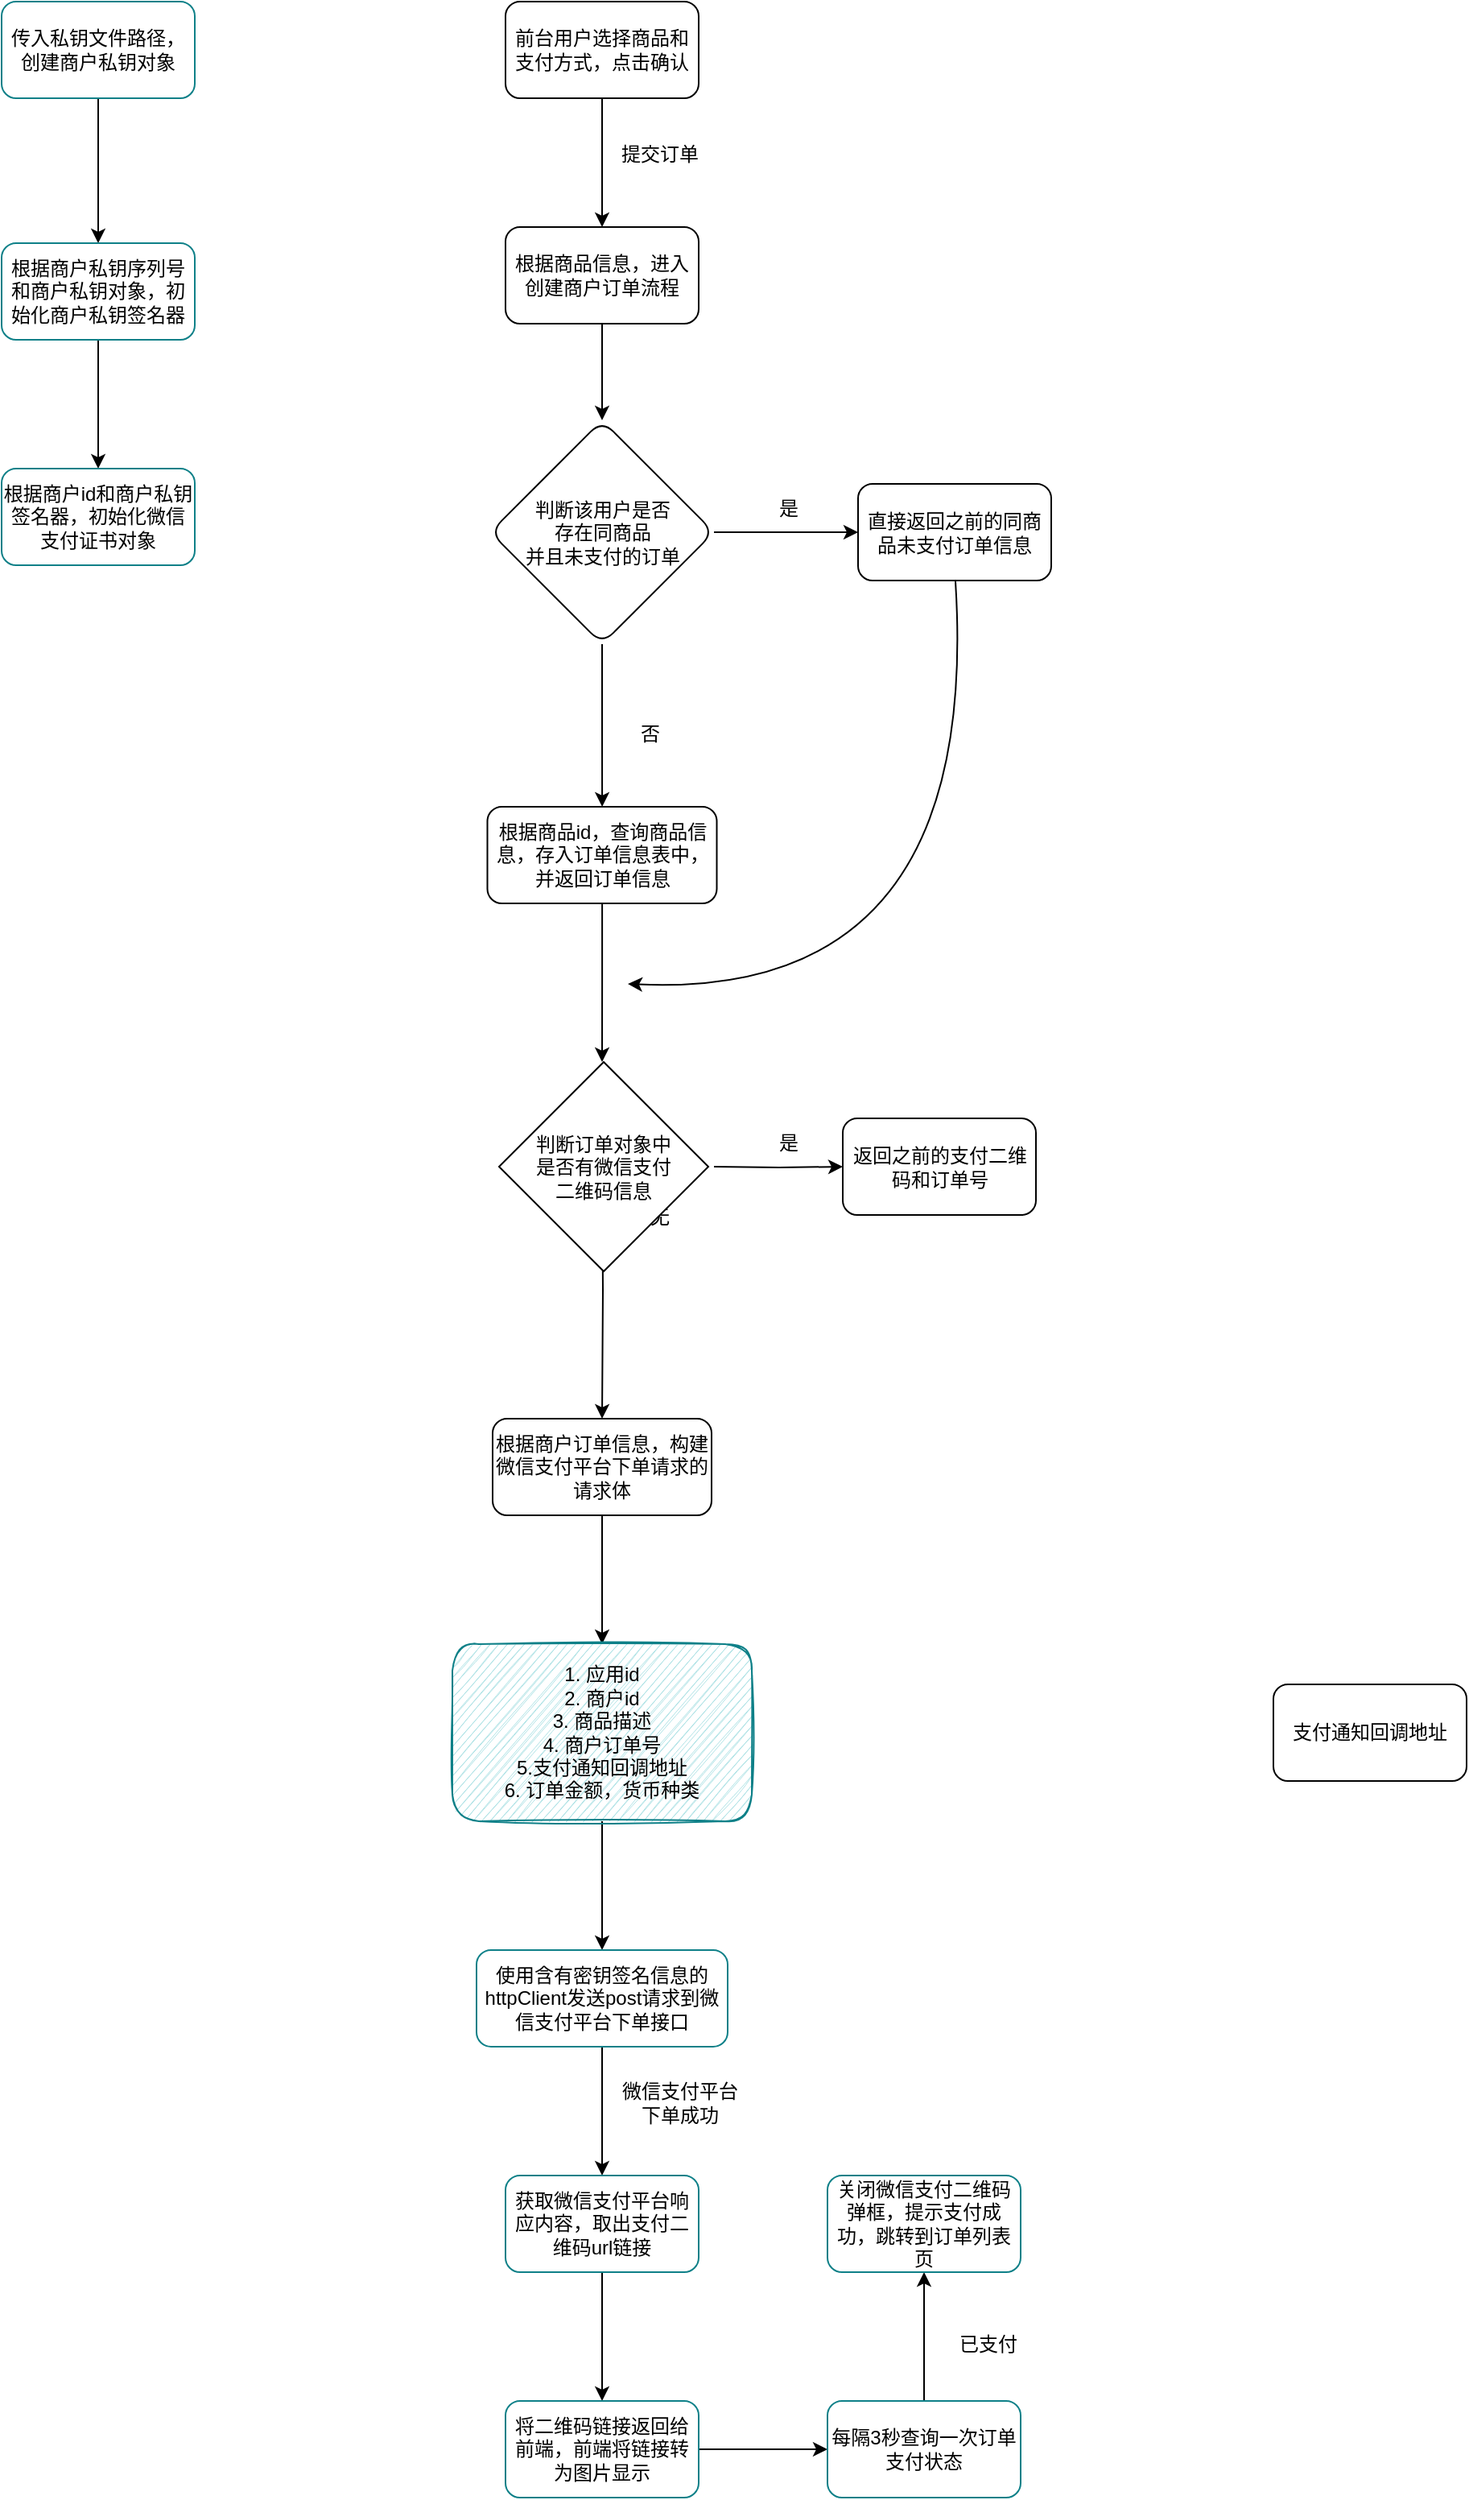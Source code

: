 <mxfile version="16.0.0" type="github">
  <diagram id="8AyKx_o5aTShNxiJ5CQn" name="Page-1">
    <mxGraphModel dx="1038" dy="579" grid="1" gridSize="10" guides="1" tooltips="1" connect="1" arrows="1" fold="1" page="1" pageScale="1" pageWidth="1169" pageHeight="1654" math="0" shadow="0">
      <root>
        <mxCell id="0" />
        <mxCell id="1" parent="0" />
        <mxCell id="OW42SGyRE-5bfpf_GYGi-3" value="" style="edgeStyle=orthogonalEdgeStyle;rounded=0;orthogonalLoop=1;jettySize=auto;html=1;" parent="1" source="OW42SGyRE-5bfpf_GYGi-1" target="OW42SGyRE-5bfpf_GYGi-2" edge="1">
          <mxGeometry relative="1" as="geometry" />
        </mxCell>
        <mxCell id="OW42SGyRE-5bfpf_GYGi-1" value="前台用户选择商品和支付方式，点击确认" style="rounded=1;whiteSpace=wrap;html=1;" parent="1" vertex="1">
          <mxGeometry x="513" y="10" width="120" height="60" as="geometry" />
        </mxCell>
        <mxCell id="OW42SGyRE-5bfpf_GYGi-7" value="" style="edgeStyle=orthogonalEdgeStyle;rounded=0;orthogonalLoop=1;jettySize=auto;html=1;" parent="1" source="OW42SGyRE-5bfpf_GYGi-2" target="OW42SGyRE-5bfpf_GYGi-6" edge="1">
          <mxGeometry relative="1" as="geometry" />
        </mxCell>
        <mxCell id="OW42SGyRE-5bfpf_GYGi-2" value="根据商品信息，进入创建商户订单流程" style="whiteSpace=wrap;html=1;rounded=1;" parent="1" vertex="1">
          <mxGeometry x="513" y="150" width="120" height="60" as="geometry" />
        </mxCell>
        <mxCell id="OW42SGyRE-5bfpf_GYGi-5" value="提交订单" style="text;html=1;strokeColor=none;fillColor=none;align=center;verticalAlign=middle;whiteSpace=wrap;rounded=0;" parent="1" vertex="1">
          <mxGeometry x="579" y="90" width="60" height="30" as="geometry" />
        </mxCell>
        <mxCell id="OW42SGyRE-5bfpf_GYGi-9" value="" style="edgeStyle=orthogonalEdgeStyle;rounded=0;orthogonalLoop=1;jettySize=auto;html=1;" parent="1" source="OW42SGyRE-5bfpf_GYGi-6" target="OW42SGyRE-5bfpf_GYGi-8" edge="1">
          <mxGeometry relative="1" as="geometry" />
        </mxCell>
        <mxCell id="OW42SGyRE-5bfpf_GYGi-12" value="" style="edgeStyle=orthogonalEdgeStyle;rounded=0;orthogonalLoop=1;jettySize=auto;html=1;" parent="1" source="OW42SGyRE-5bfpf_GYGi-6" target="OW42SGyRE-5bfpf_GYGi-11" edge="1">
          <mxGeometry relative="1" as="geometry" />
        </mxCell>
        <mxCell id="OW42SGyRE-5bfpf_GYGi-6" value="判断该用户是否&lt;br&gt;存在同商品&lt;br&gt;并且未支付的订单" style="rhombus;whiteSpace=wrap;html=1;rounded=1;" parent="1" vertex="1">
          <mxGeometry x="503.5" y="270" width="139" height="139" as="geometry" />
        </mxCell>
        <mxCell id="OW42SGyRE-5bfpf_GYGi-15" value="" style="edgeStyle=orthogonalEdgeStyle;rounded=0;orthogonalLoop=1;jettySize=auto;html=1;" parent="1" source="OW42SGyRE-5bfpf_GYGi-8" edge="1">
          <mxGeometry relative="1" as="geometry">
            <mxPoint x="573" y="668.5" as="targetPoint" />
          </mxGeometry>
        </mxCell>
        <mxCell id="OW42SGyRE-5bfpf_GYGi-8" value="根据商品id，查询商品信息，存入订单信息表中，并返回订单信息" style="whiteSpace=wrap;html=1;rounded=1;" parent="1" vertex="1">
          <mxGeometry x="501.75" y="510" width="142.5" height="60" as="geometry" />
        </mxCell>
        <mxCell id="OW42SGyRE-5bfpf_GYGi-10" value="否" style="text;html=1;strokeColor=none;fillColor=none;align=center;verticalAlign=middle;whiteSpace=wrap;rounded=0;" parent="1" vertex="1">
          <mxGeometry x="573" y="450" width="60" height="30" as="geometry" />
        </mxCell>
        <mxCell id="OW42SGyRE-5bfpf_GYGi-11" value="直接返回之前的同商品未支付订单信息" style="whiteSpace=wrap;html=1;rounded=1;" parent="1" vertex="1">
          <mxGeometry x="732" y="309.5" width="120" height="60" as="geometry" />
        </mxCell>
        <mxCell id="OW42SGyRE-5bfpf_GYGi-13" value="是" style="text;html=1;strokeColor=none;fillColor=none;align=center;verticalAlign=middle;whiteSpace=wrap;rounded=0;" parent="1" vertex="1">
          <mxGeometry x="659" y="309.5" width="60" height="30" as="geometry" />
        </mxCell>
        <mxCell id="OW42SGyRE-5bfpf_GYGi-18" value="" style="edgeStyle=orthogonalEdgeStyle;rounded=0;orthogonalLoop=1;jettySize=auto;html=1;" parent="1" target="OW42SGyRE-5bfpf_GYGi-17" edge="1">
          <mxGeometry relative="1" as="geometry">
            <mxPoint x="573" y="728.5" as="sourcePoint" />
          </mxGeometry>
        </mxCell>
        <mxCell id="OW42SGyRE-5bfpf_GYGi-21" value="" style="edgeStyle=orthogonalEdgeStyle;rounded=0;orthogonalLoop=1;jettySize=auto;html=1;" parent="1" target="OW42SGyRE-5bfpf_GYGi-20" edge="1">
          <mxGeometry relative="1" as="geometry">
            <mxPoint x="642.5" y="733.5" as="sourcePoint" />
          </mxGeometry>
        </mxCell>
        <mxCell id="OW42SGyRE-5bfpf_GYGi-16" value="" style="curved=1;endArrow=classic;html=1;rounded=0;" parent="1" edge="1">
          <mxGeometry width="50" height="50" relative="1" as="geometry">
            <mxPoint x="792.5" y="370" as="sourcePoint" />
            <mxPoint x="589" y="620" as="targetPoint" />
            <Array as="points">
              <mxPoint x="809" y="630" />
            </Array>
          </mxGeometry>
        </mxCell>
        <mxCell id="OW42SGyRE-5bfpf_GYGi-29" value="" style="edgeStyle=orthogonalEdgeStyle;rounded=0;orthogonalLoop=1;jettySize=auto;html=1;" parent="1" source="OW42SGyRE-5bfpf_GYGi-17" target="OW42SGyRE-5bfpf_GYGi-28" edge="1">
          <mxGeometry relative="1" as="geometry" />
        </mxCell>
        <mxCell id="OW42SGyRE-5bfpf_GYGi-17" value="根据商户订单信息，构建微信支付平台下单请求的请求体" style="whiteSpace=wrap;html=1;rounded=1;" parent="1" vertex="1">
          <mxGeometry x="505" y="890" width="136" height="60" as="geometry" />
        </mxCell>
        <mxCell id="OW42SGyRE-5bfpf_GYGi-19" value="无" style="text;html=1;strokeColor=none;fillColor=none;align=center;verticalAlign=middle;whiteSpace=wrap;rounded=0;" parent="1" vertex="1">
          <mxGeometry x="579" y="750" width="60" height="30" as="geometry" />
        </mxCell>
        <mxCell id="OW42SGyRE-5bfpf_GYGi-20" value="返回之前的支付二维码和订单号" style="whiteSpace=wrap;html=1;rounded=1;" parent="1" vertex="1">
          <mxGeometry x="722.5" y="703.5" width="120" height="60" as="geometry" />
        </mxCell>
        <mxCell id="OW42SGyRE-5bfpf_GYGi-22" value="&lt;span&gt;判断订单对象中&lt;br&gt;是否有微信支付&lt;br&gt;二维码信息&lt;/span&gt;" style="rhombus;whiteSpace=wrap;html=1;" parent="1" vertex="1">
          <mxGeometry x="509" y="668.5" width="130" height="130" as="geometry" />
        </mxCell>
        <mxCell id="OW42SGyRE-5bfpf_GYGi-23" value="是" style="text;html=1;strokeColor=none;fillColor=none;align=center;verticalAlign=middle;whiteSpace=wrap;rounded=0;" parent="1" vertex="1">
          <mxGeometry x="659" y="703.5" width="60" height="30" as="geometry" />
        </mxCell>
        <mxCell id="OW42SGyRE-5bfpf_GYGi-31" value="" style="edgeStyle=orthogonalEdgeStyle;rounded=0;orthogonalLoop=1;jettySize=auto;html=1;" parent="1" source="OW42SGyRE-5bfpf_GYGi-28" target="OW42SGyRE-5bfpf_GYGi-30" edge="1">
          <mxGeometry relative="1" as="geometry" />
        </mxCell>
        <mxCell id="OW42SGyRE-5bfpf_GYGi-28" value="&lt;span style=&quot;&quot;&gt;1. 应用id&lt;/span&gt;&lt;br style=&quot;&quot;&gt;&lt;span style=&quot;&quot;&gt;2. 商户id&lt;/span&gt;&lt;br style=&quot;&quot;&gt;&lt;span style=&quot;&quot;&gt;3. 商品描述&lt;/span&gt;&lt;br style=&quot;&quot;&gt;&lt;span style=&quot;&quot;&gt;4. 商户订单号&lt;/span&gt;&lt;br style=&quot;&quot;&gt;&lt;span style=&quot;&quot;&gt;5.支付通知回调地址&lt;/span&gt;&lt;br style=&quot;&quot;&gt;&lt;span style=&quot;&quot;&gt;6. 订单金额，货币种类&lt;/span&gt;" style="whiteSpace=wrap;html=1;rounded=1;fillColor=#b0e3e6;strokeColor=#0e8088;sketch=1;align=center;" parent="1" vertex="1">
          <mxGeometry x="480" y="1030" width="186" height="110" as="geometry" />
        </mxCell>
        <mxCell id="OW42SGyRE-5bfpf_GYGi-41" value="" style="edgeStyle=orthogonalEdgeStyle;rounded=0;orthogonalLoop=1;jettySize=auto;html=1;" parent="1" source="OW42SGyRE-5bfpf_GYGi-30" target="OW42SGyRE-5bfpf_GYGi-40" edge="1">
          <mxGeometry relative="1" as="geometry" />
        </mxCell>
        <mxCell id="OW42SGyRE-5bfpf_GYGi-30" value="使用含有密钥签名信息的httpClient发送post请求到微信支付平台下单接口" style="whiteSpace=wrap;html=1;fillColor=none;strokeColor=#0e8088;rounded=1;sketch=0;" parent="1" vertex="1">
          <mxGeometry x="495" y="1220" width="156" height="60" as="geometry" />
        </mxCell>
        <mxCell id="OW42SGyRE-5bfpf_GYGi-37" value="" style="edgeStyle=orthogonalEdgeStyle;rounded=0;orthogonalLoop=1;jettySize=auto;html=1;" parent="1" source="OW42SGyRE-5bfpf_GYGi-38" target="OW42SGyRE-5bfpf_GYGi-39" edge="1">
          <mxGeometry relative="1" as="geometry" />
        </mxCell>
        <mxCell id="OW42SGyRE-5bfpf_GYGi-38" value="传入私钥文件路径，创建商户私钥对象" style="whiteSpace=wrap;html=1;fillColor=none;strokeColor=#0e8088;rounded=1;sketch=0;" parent="1" vertex="1">
          <mxGeometry x="200" y="10" width="120" height="60" as="geometry" />
        </mxCell>
        <mxCell id="OW42SGyRE-5bfpf_GYGi-51" value="" style="edgeStyle=orthogonalEdgeStyle;rounded=0;orthogonalLoop=1;jettySize=auto;html=1;" parent="1" source="OW42SGyRE-5bfpf_GYGi-39" target="OW42SGyRE-5bfpf_GYGi-50" edge="1">
          <mxGeometry relative="1" as="geometry" />
        </mxCell>
        <mxCell id="OW42SGyRE-5bfpf_GYGi-39" value="根据商户私钥序列号和商户私钥对象，初始化商户私钥签名器" style="whiteSpace=wrap;html=1;fillColor=none;strokeColor=#0e8088;rounded=1;sketch=0;" parent="1" vertex="1">
          <mxGeometry x="200" y="160" width="120" height="60" as="geometry" />
        </mxCell>
        <mxCell id="OW42SGyRE-5bfpf_GYGi-44" value="" style="edgeStyle=orthogonalEdgeStyle;rounded=0;orthogonalLoop=1;jettySize=auto;html=1;" parent="1" source="OW42SGyRE-5bfpf_GYGi-40" target="OW42SGyRE-5bfpf_GYGi-43" edge="1">
          <mxGeometry relative="1" as="geometry" />
        </mxCell>
        <mxCell id="OW42SGyRE-5bfpf_GYGi-40" value="获取微信支付平台响应内容，取出支付二维码url链接" style="whiteSpace=wrap;html=1;fillColor=none;strokeColor=#0e8088;rounded=1;sketch=0;" parent="1" vertex="1">
          <mxGeometry x="513" y="1360" width="120" height="60" as="geometry" />
        </mxCell>
        <mxCell id="OW42SGyRE-5bfpf_GYGi-42" value="微信支付平台下单成功" style="text;html=1;strokeColor=none;fillColor=none;align=center;verticalAlign=middle;whiteSpace=wrap;rounded=0;sketch=0;" parent="1" vertex="1">
          <mxGeometry x="583" y="1300" width="77" height="30" as="geometry" />
        </mxCell>
        <mxCell id="OW42SGyRE-5bfpf_GYGi-46" value="" style="edgeStyle=orthogonalEdgeStyle;rounded=0;orthogonalLoop=1;jettySize=auto;html=1;" parent="1" source="OW42SGyRE-5bfpf_GYGi-43" target="OW42SGyRE-5bfpf_GYGi-45" edge="1">
          <mxGeometry relative="1" as="geometry" />
        </mxCell>
        <mxCell id="OW42SGyRE-5bfpf_GYGi-43" value="将二维码链接返回给前端，前端将链接转为图片显示" style="whiteSpace=wrap;html=1;fillColor=none;strokeColor=#0e8088;rounded=1;sketch=0;" parent="1" vertex="1">
          <mxGeometry x="513" y="1500" width="120" height="60" as="geometry" />
        </mxCell>
        <mxCell id="OW42SGyRE-5bfpf_GYGi-48" value="" style="edgeStyle=orthogonalEdgeStyle;rounded=0;orthogonalLoop=1;jettySize=auto;html=1;" parent="1" source="OW42SGyRE-5bfpf_GYGi-45" target="OW42SGyRE-5bfpf_GYGi-47" edge="1">
          <mxGeometry relative="1" as="geometry" />
        </mxCell>
        <mxCell id="OW42SGyRE-5bfpf_GYGi-45" value="每隔3秒查询一次订单支付状态" style="whiteSpace=wrap;html=1;fillColor=none;strokeColor=#0e8088;rounded=1;sketch=0;" parent="1" vertex="1">
          <mxGeometry x="713" y="1500" width="120" height="60" as="geometry" />
        </mxCell>
        <mxCell id="OW42SGyRE-5bfpf_GYGi-47" value="关闭微信支付二维码弹框，提示支付成功，跳转到订单列表页" style="whiteSpace=wrap;html=1;fillColor=none;strokeColor=#0e8088;rounded=1;sketch=0;" parent="1" vertex="1">
          <mxGeometry x="713" y="1360" width="120" height="60" as="geometry" />
        </mxCell>
        <mxCell id="OW42SGyRE-5bfpf_GYGi-49" value="已支付" style="text;html=1;strokeColor=none;fillColor=none;align=center;verticalAlign=middle;whiteSpace=wrap;rounded=0;sketch=0;" parent="1" vertex="1">
          <mxGeometry x="783" y="1450" width="60" height="30" as="geometry" />
        </mxCell>
        <mxCell id="OW42SGyRE-5bfpf_GYGi-50" value="根据商户id和商户私钥签名器，初始化微信支付证书对象" style="whiteSpace=wrap;html=1;fillColor=none;strokeColor=#0e8088;rounded=1;sketch=0;" parent="1" vertex="1">
          <mxGeometry x="200" y="300" width="120" height="60" as="geometry" />
        </mxCell>
        <mxCell id="OW42SGyRE-5bfpf_GYGi-54" value="支付通知回调地址" style="rounded=1;whiteSpace=wrap;html=1;sketch=0;fillColor=none;" parent="1" vertex="1">
          <mxGeometry x="990" y="1055" width="120" height="60" as="geometry" />
        </mxCell>
      </root>
    </mxGraphModel>
  </diagram>
</mxfile>

